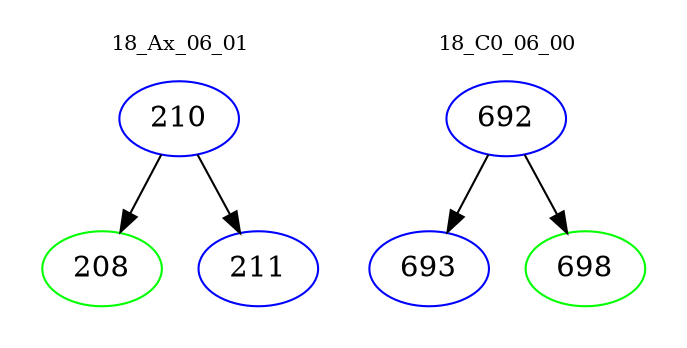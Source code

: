 digraph{
subgraph cluster_0 {
color = white
label = "18_Ax_06_01";
fontsize=10;
T0_210 [label="210", color="blue"]
T0_210 -> T0_208 [color="black"]
T0_208 [label="208", color="green"]
T0_210 -> T0_211 [color="black"]
T0_211 [label="211", color="blue"]
}
subgraph cluster_1 {
color = white
label = "18_C0_06_00";
fontsize=10;
T1_692 [label="692", color="blue"]
T1_692 -> T1_693 [color="black"]
T1_693 [label="693", color="blue"]
T1_692 -> T1_698 [color="black"]
T1_698 [label="698", color="green"]
}
}
